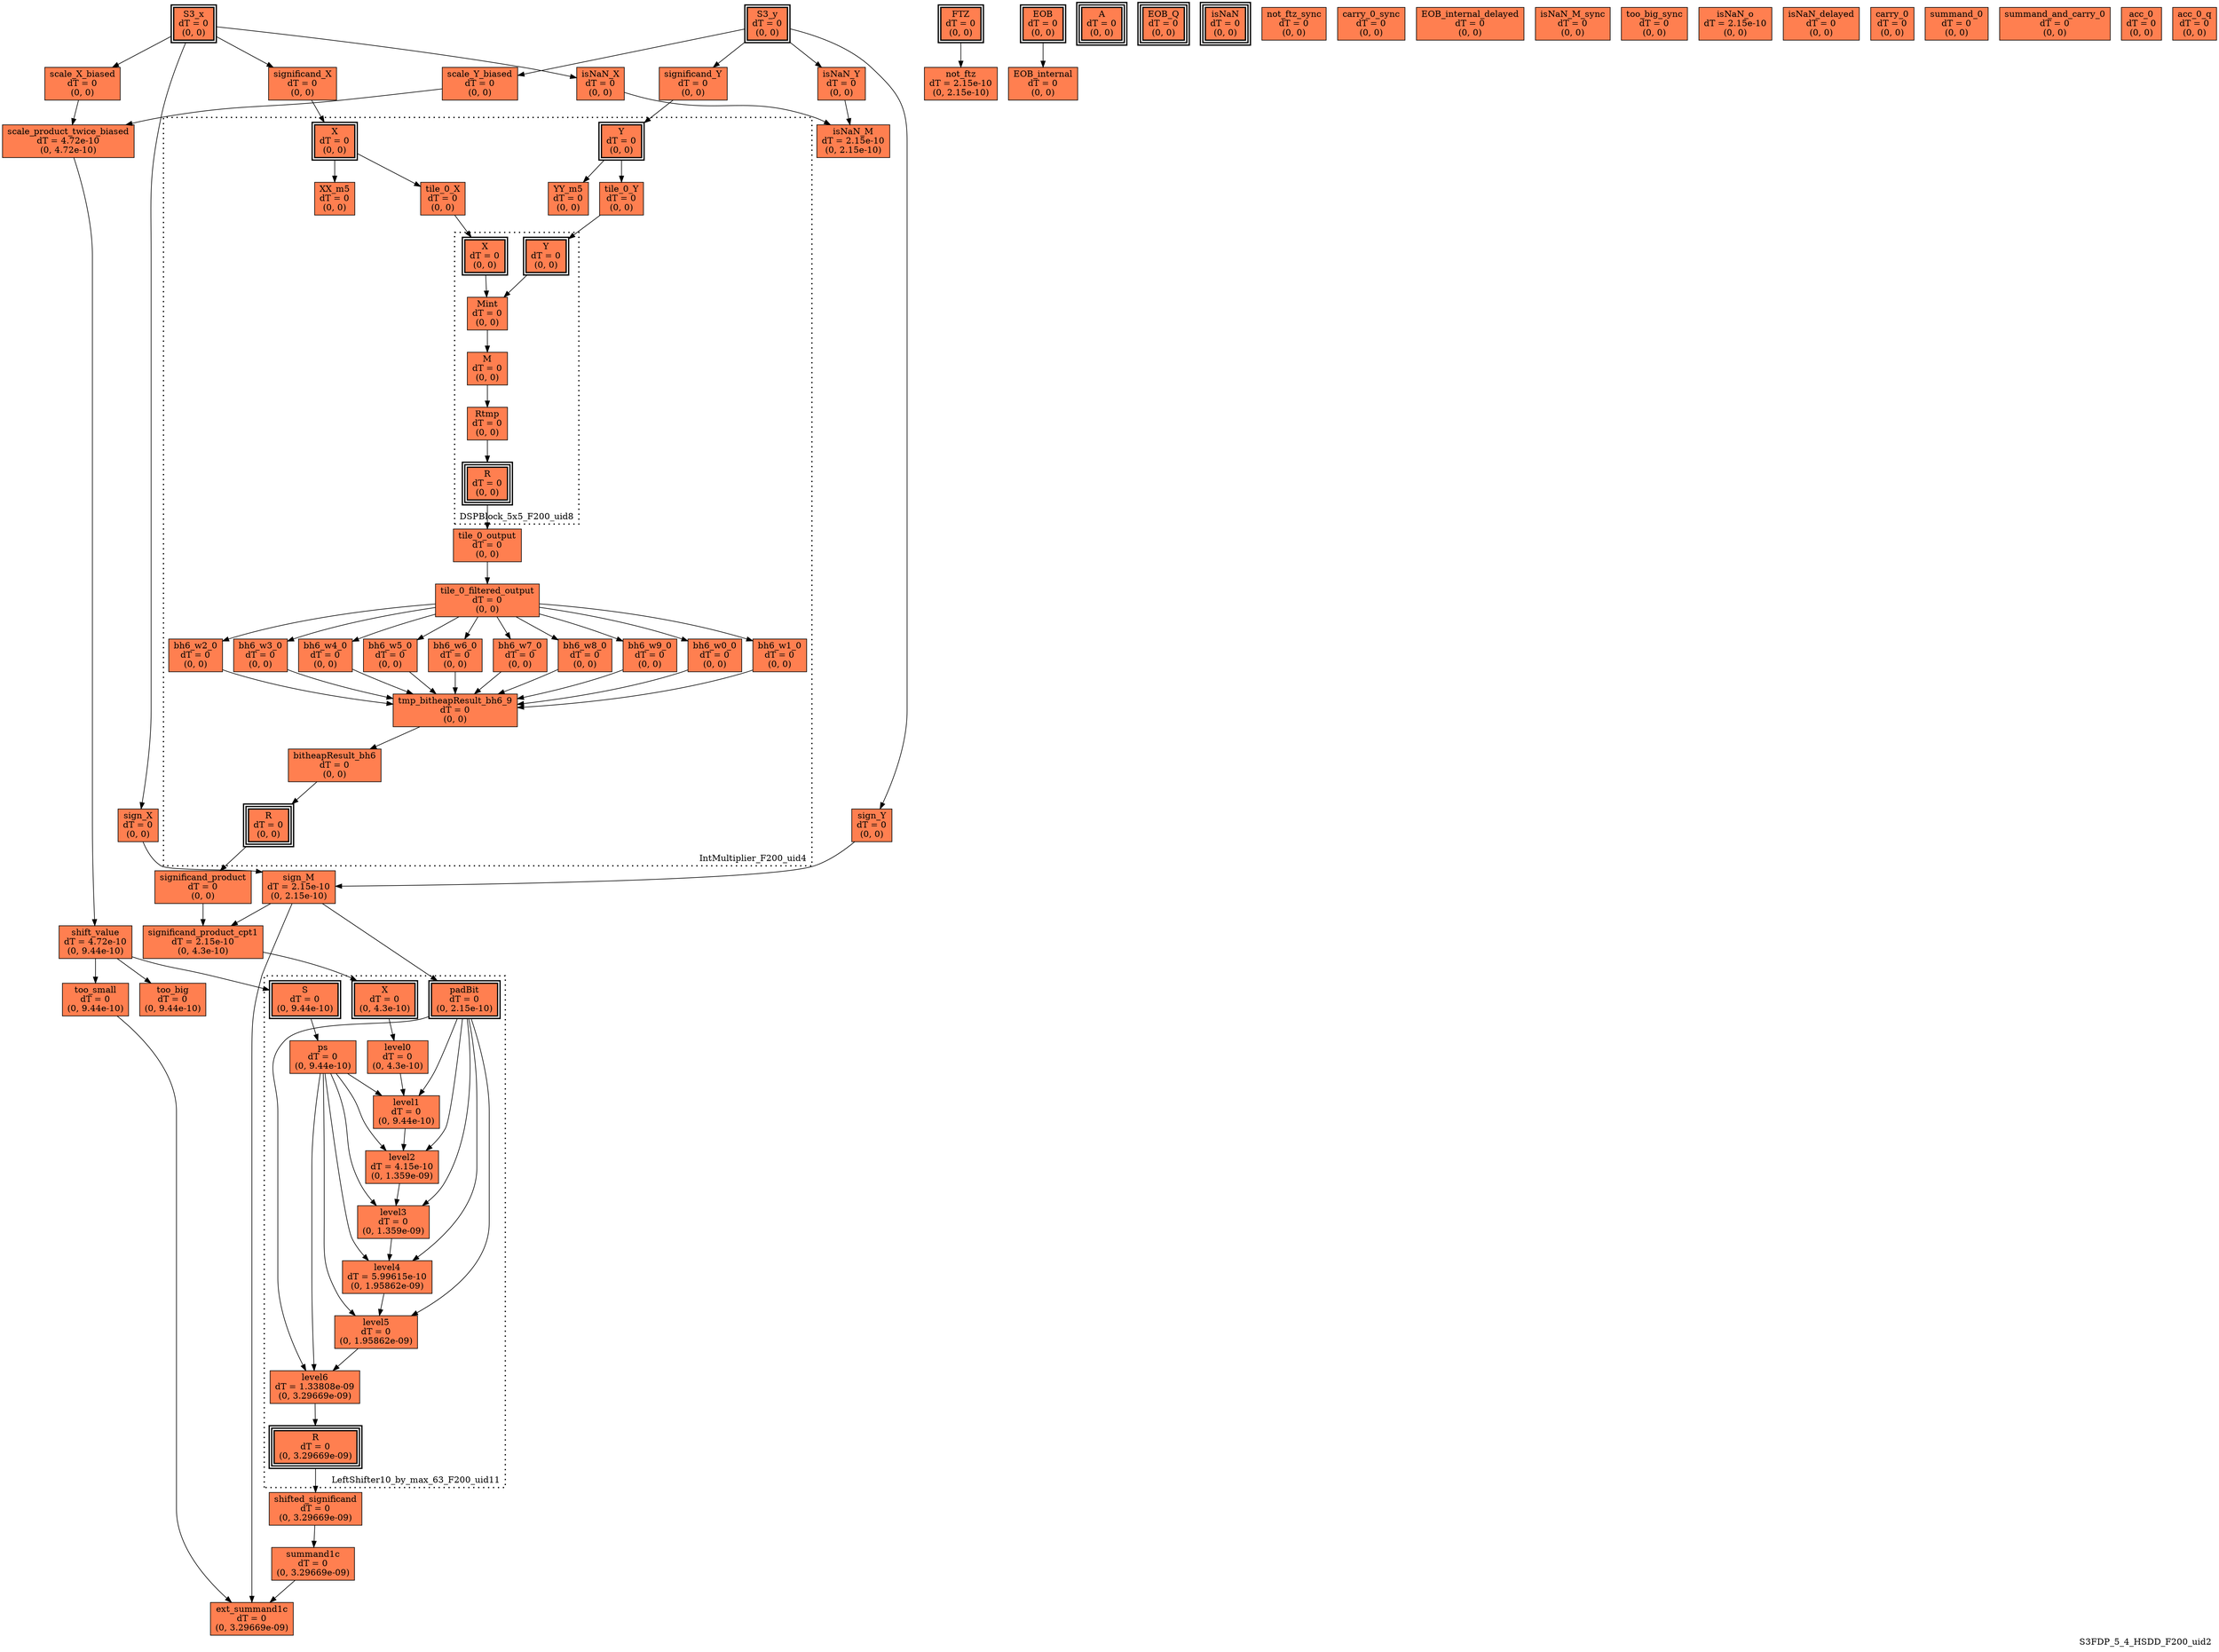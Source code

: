 digraph S3FDP_5_4_HSDD_F200_uid2
{
	//graph drawing options
	label=S3FDP_5_4_HSDD_F200_uid2;
	labelloc=bottom;
	labeljust=right;
	ratio=auto;
	nodesep=0.25;
	ranksep=0.5;

	//input/output signals of operator S3FDP_5_4_HSDD_F200_uid2
	S3_x__S3FDP_5_4_HSDD_F200_uid2 [ label="S3_x\ndT = 0\n(0, 0)", shape=box, color=black, style="bold, filled", fillcolor=coral, peripheries=2 ];
	S3_y__S3FDP_5_4_HSDD_F200_uid2 [ label="S3_y\ndT = 0\n(0, 0)", shape=box, color=black, style="bold, filled", fillcolor=coral, peripheries=2 ];
	FTZ__S3FDP_5_4_HSDD_F200_uid2 [ label="FTZ\ndT = 0\n(0, 0)", shape=box, color=black, style="bold, filled", fillcolor=coral, peripheries=2 ];
	EOB__S3FDP_5_4_HSDD_F200_uid2 [ label="EOB\ndT = 0\n(0, 0)", shape=box, color=black, style="bold, filled", fillcolor=coral, peripheries=2 ];
	A__S3FDP_5_4_HSDD_F200_uid2 [ label="A\ndT = 0\n(0, 0)", shape=box, color=black, style="bold, filled", fillcolor=coral, peripheries=3 ];
	EOB_Q__S3FDP_5_4_HSDD_F200_uid2 [ label="EOB_Q\ndT = 0\n(0, 0)", shape=box, color=black, style="bold, filled", fillcolor=coral, peripheries=3 ];
	isNaN__S3FDP_5_4_HSDD_F200_uid2 [ label="isNaN\ndT = 0\n(0, 0)", shape=box, color=black, style="bold, filled", fillcolor=coral, peripheries=3 ];
	{rank=same S3_x__S3FDP_5_4_HSDD_F200_uid2, S3_y__S3FDP_5_4_HSDD_F200_uid2, FTZ__S3FDP_5_4_HSDD_F200_uid2, EOB__S3FDP_5_4_HSDD_F200_uid2};
	{rank=same A__S3FDP_5_4_HSDD_F200_uid2, EOB_Q__S3FDP_5_4_HSDD_F200_uid2, isNaN__S3FDP_5_4_HSDD_F200_uid2};
	//internal signals of operator S3FDP_5_4_HSDD_F200_uid2
	sign_X__S3FDP_5_4_HSDD_F200_uid2 [ label="sign_X\ndT = 0\n(0, 0)", shape=box, color=black, style=filled, fillcolor=coral, peripheries=1 ];
	sign_Y__S3FDP_5_4_HSDD_F200_uid2 [ label="sign_Y\ndT = 0\n(0, 0)", shape=box, color=black, style=filled, fillcolor=coral, peripheries=1 ];
	sign_M__S3FDP_5_4_HSDD_F200_uid2 [ label="sign_M\ndT = 2.15e-10\n(0, 2.15e-10)", shape=box, color=black, style=filled, fillcolor=coral, peripheries=1 ];
	isNaN_X__S3FDP_5_4_HSDD_F200_uid2 [ label="isNaN_X\ndT = 0\n(0, 0)", shape=box, color=black, style=filled, fillcolor=coral, peripheries=1 ];
	isNaN_Y__S3FDP_5_4_HSDD_F200_uid2 [ label="isNaN_Y\ndT = 0\n(0, 0)", shape=box, color=black, style=filled, fillcolor=coral, peripheries=1 ];
	isNaN_M__S3FDP_5_4_HSDD_F200_uid2 [ label="isNaN_M\ndT = 2.15e-10\n(0, 2.15e-10)", shape=box, color=black, style=filled, fillcolor=coral, peripheries=1 ];
	significand_X__S3FDP_5_4_HSDD_F200_uid2 [ label="significand_X\ndT = 0\n(0, 0)", shape=box, color=black, style=filled, fillcolor=coral, peripheries=1 ];
	significand_Y__S3FDP_5_4_HSDD_F200_uid2 [ label="significand_Y\ndT = 0\n(0, 0)", shape=box, color=black, style=filled, fillcolor=coral, peripheries=1 ];
	significand_product__S3FDP_5_4_HSDD_F200_uid2 [ label="significand_product\ndT = 0\n(0, 0)", shape=box, color=black, style=filled, fillcolor=coral, peripheries=1 ];
	scale_X_biased__S3FDP_5_4_HSDD_F200_uid2 [ label="scale_X_biased\ndT = 0\n(0, 0)", shape=box, color=black, style=filled, fillcolor=coral, peripheries=1 ];
	scale_Y_biased__S3FDP_5_4_HSDD_F200_uid2 [ label="scale_Y_biased\ndT = 0\n(0, 0)", shape=box, color=black, style=filled, fillcolor=coral, peripheries=1 ];
	scale_product_twice_biased__S3FDP_5_4_HSDD_F200_uid2 [ label="scale_product_twice_biased\ndT = 4.72e-10\n(0, 4.72e-10)", shape=box, color=black, style=filled, fillcolor=coral, peripheries=1 ];
	significand_product_cpt1__S3FDP_5_4_HSDD_F200_uid2 [ label="significand_product_cpt1\ndT = 2.15e-10\n(0, 4.3e-10)", shape=box, color=black, style=filled, fillcolor=coral, peripheries=1 ];
	shift_value__S3FDP_5_4_HSDD_F200_uid2 [ label="shift_value\ndT = 4.72e-10\n(0, 9.44e-10)", shape=box, color=black, style=filled, fillcolor=coral, peripheries=1 ];
	shifted_significand__S3FDP_5_4_HSDD_F200_uid2 [ label="shifted_significand\ndT = 0\n(0, 3.29669e-09)", shape=box, color=black, style=filled, fillcolor=coral, peripheries=1 ];
	too_small__S3FDP_5_4_HSDD_F200_uid2 [ label="too_small\ndT = 0\n(0, 9.44e-10)", shape=box, color=black, style=filled, fillcolor=coral, peripheries=1 ];
	too_big__S3FDP_5_4_HSDD_F200_uid2 [ label="too_big\ndT = 0\n(0, 9.44e-10)", shape=box, color=black, style=filled, fillcolor=coral, peripheries=1 ];
	summand1c__S3FDP_5_4_HSDD_F200_uid2 [ label="summand1c\ndT = 0\n(0, 3.29669e-09)", shape=box, color=black, style=filled, fillcolor=coral, peripheries=1 ];
	ext_summand1c__S3FDP_5_4_HSDD_F200_uid2 [ label="ext_summand1c\ndT = 0\n(0, 3.29669e-09)", shape=box, color=black, style=filled, fillcolor=coral, peripheries=1 ];
	not_ftz__S3FDP_5_4_HSDD_F200_uid2 [ label="not_ftz\ndT = 2.15e-10\n(0, 2.15e-10)", shape=box, color=black, style=filled, fillcolor=coral, peripheries=1 ];
	EOB_internal__S3FDP_5_4_HSDD_F200_uid2 [ label="EOB_internal\ndT = 0\n(0, 0)", shape=box, color=black, style=filled, fillcolor=coral, peripheries=1 ];
	not_ftz_sync__S3FDP_5_4_HSDD_F200_uid2 [ label="not_ftz_sync\ndT = 0\n(0, 0)", shape=box, color=black, style=filled, fillcolor=coral, peripheries=1 ];
	carry_0_sync__S3FDP_5_4_HSDD_F200_uid2 [ label="carry_0_sync\ndT = 0\n(0, 0)", shape=box, color=black, style=filled, fillcolor=coral, peripheries=1 ];
	EOB_internal_delayed__S3FDP_5_4_HSDD_F200_uid2 [ label="EOB_internal_delayed\ndT = 0\n(0, 0)", shape=box, color=black, style=filled, fillcolor=coral, peripheries=1 ];
	isNaN_M_sync__S3FDP_5_4_HSDD_F200_uid2 [ label="isNaN_M_sync\ndT = 0\n(0, 0)", shape=box, color=black, style=filled, fillcolor=coral, peripheries=1 ];
	too_big_sync__S3FDP_5_4_HSDD_F200_uid2 [ label="too_big_sync\ndT = 0\n(0, 0)", shape=box, color=black, style=filled, fillcolor=coral, peripheries=1 ];
	isNaN_o__S3FDP_5_4_HSDD_F200_uid2 [ label="isNaN_o\ndT = 2.15e-10\n(0, 0)", shape=box, color=black, style=filled, fillcolor=coral, peripheries=1 ];
	isNaN_delayed__S3FDP_5_4_HSDD_F200_uid2 [ label="isNaN_delayed\ndT = 0\n(0, 0)", shape=box, color=black, style=filled, fillcolor=coral, peripheries=1 ];
	carry_0__S3FDP_5_4_HSDD_F200_uid2 [ label="carry_0\ndT = 0\n(0, 0)", shape=box, color=black, style=filled, fillcolor=coral, peripheries=1 ];
	summand_0__S3FDP_5_4_HSDD_F200_uid2 [ label="summand_0\ndT = 0\n(0, 0)", shape=box, color=black, style=filled, fillcolor=coral, peripheries=1 ];
	summand_and_carry_0__S3FDP_5_4_HSDD_F200_uid2 [ label="summand_and_carry_0\ndT = 0\n(0, 0)", shape=box, color=black, style=filled, fillcolor=coral, peripheries=1 ];
	acc_0__S3FDP_5_4_HSDD_F200_uid2 [ label="acc_0\ndT = 0\n(0, 0)", shape=box, color=black, style=filled, fillcolor=coral, peripheries=1 ];
	acc_0_q__S3FDP_5_4_HSDD_F200_uid2 [ label="acc_0_q\ndT = 0\n(0, 0)", shape=box, color=black, style=filled, fillcolor=coral, peripheries=1 ];

	//subcomponents of operator S3FDP_5_4_HSDD_F200_uid2

	subgraph cluster_IntMultiplier_F200_uid4
	{
		//graph drawing options
		label=IntMultiplier_F200_uid4;
		labelloc=bottom;
		labeljust=right;
		style="bold, dotted";
		ratio=auto;
		nodesep=0.25;
		ranksep=0.5;

		//input/output signals of operator IntMultiplier_F200_uid4
		X__IntMultiplier_F200_uid4 [ label="X\ndT = 0\n(0, 0)", shape=box, color=black, style="bold, filled", fillcolor=coral, peripheries=2 ];
		Y__IntMultiplier_F200_uid4 [ label="Y\ndT = 0\n(0, 0)", shape=box, color=black, style="bold, filled", fillcolor=coral, peripheries=2 ];
		R__IntMultiplier_F200_uid4 [ label="R\ndT = 0\n(0, 0)", shape=box, color=black, style="bold, filled", fillcolor=coral, peripheries=3 ];
		{rank=same X__IntMultiplier_F200_uid4, Y__IntMultiplier_F200_uid4};
		{rank=same R__IntMultiplier_F200_uid4};
		//internal signals of operator IntMultiplier_F200_uid4
		XX_m5__IntMultiplier_F200_uid4 [ label="XX_m5\ndT = 0\n(0, 0)", shape=box, color=black, style=filled, fillcolor=coral, peripheries=1 ];
		YY_m5__IntMultiplier_F200_uid4 [ label="YY_m5\ndT = 0\n(0, 0)", shape=box, color=black, style=filled, fillcolor=coral, peripheries=1 ];
		tile_0_X__IntMultiplier_F200_uid4 [ label="tile_0_X\ndT = 0\n(0, 0)", shape=box, color=black, style=filled, fillcolor=coral, peripheries=1 ];
		tile_0_Y__IntMultiplier_F200_uid4 [ label="tile_0_Y\ndT = 0\n(0, 0)", shape=box, color=black, style=filled, fillcolor=coral, peripheries=1 ];
		tile_0_output__IntMultiplier_F200_uid4 [ label="tile_0_output\ndT = 0\n(0, 0)", shape=box, color=black, style=filled, fillcolor=coral, peripheries=1 ];
		tile_0_filtered_output__IntMultiplier_F200_uid4 [ label="tile_0_filtered_output\ndT = 0\n(0, 0)", shape=box, color=black, style=filled, fillcolor=coral, peripheries=1 ];
		bh6_w0_0__IntMultiplier_F200_uid4 [ label="bh6_w0_0\ndT = 0\n(0, 0)", shape=box, color=black, style=filled, fillcolor=coral, peripheries=1 ];
		bh6_w1_0__IntMultiplier_F200_uid4 [ label="bh6_w1_0\ndT = 0\n(0, 0)", shape=box, color=black, style=filled, fillcolor=coral, peripheries=1 ];
		bh6_w2_0__IntMultiplier_F200_uid4 [ label="bh6_w2_0\ndT = 0\n(0, 0)", shape=box, color=black, style=filled, fillcolor=coral, peripheries=1 ];
		bh6_w3_0__IntMultiplier_F200_uid4 [ label="bh6_w3_0\ndT = 0\n(0, 0)", shape=box, color=black, style=filled, fillcolor=coral, peripheries=1 ];
		bh6_w4_0__IntMultiplier_F200_uid4 [ label="bh6_w4_0\ndT = 0\n(0, 0)", shape=box, color=black, style=filled, fillcolor=coral, peripheries=1 ];
		bh6_w5_0__IntMultiplier_F200_uid4 [ label="bh6_w5_0\ndT = 0\n(0, 0)", shape=box, color=black, style=filled, fillcolor=coral, peripheries=1 ];
		bh6_w6_0__IntMultiplier_F200_uid4 [ label="bh6_w6_0\ndT = 0\n(0, 0)", shape=box, color=black, style=filled, fillcolor=coral, peripheries=1 ];
		bh6_w7_0__IntMultiplier_F200_uid4 [ label="bh6_w7_0\ndT = 0\n(0, 0)", shape=box, color=black, style=filled, fillcolor=coral, peripheries=1 ];
		bh6_w8_0__IntMultiplier_F200_uid4 [ label="bh6_w8_0\ndT = 0\n(0, 0)", shape=box, color=black, style=filled, fillcolor=coral, peripheries=1 ];
		bh6_w9_0__IntMultiplier_F200_uid4 [ label="bh6_w9_0\ndT = 0\n(0, 0)", shape=box, color=black, style=filled, fillcolor=coral, peripheries=1 ];
		tmp_bitheapResult_bh6_9__IntMultiplier_F200_uid4 [ label="tmp_bitheapResult_bh6_9\ndT = 0\n(0, 0)", shape=box, color=black, style=filled, fillcolor=coral, peripheries=1 ];
		bitheapResult_bh6__IntMultiplier_F200_uid4 [ label="bitheapResult_bh6\ndT = 0\n(0, 0)", shape=box, color=black, style=filled, fillcolor=coral, peripheries=1 ];

		//subcomponents of operator IntMultiplier_F200_uid4

		subgraph cluster_DSPBlock_5x5_F200_uid8
		{
			//graph drawing options
			label=DSPBlock_5x5_F200_uid8;
			labelloc=bottom;
			labeljust=right;
			style="bold, dotted";
			ratio=auto;
			nodesep=0.25;
			ranksep=0.5;

			//input/output signals of operator DSPBlock_5x5_F200_uid8
			X__DSPBlock_5x5_F200_uid8 [ label="X\ndT = 0\n(0, 0)", shape=box, color=black, style="bold, filled", fillcolor=coral, peripheries=2 ];
			Y__DSPBlock_5x5_F200_uid8 [ label="Y\ndT = 0\n(0, 0)", shape=box, color=black, style="bold, filled", fillcolor=coral, peripheries=2 ];
			R__DSPBlock_5x5_F200_uid8 [ label="R\ndT = 0\n(0, 0)", shape=box, color=black, style="bold, filled", fillcolor=coral, peripheries=3 ];
			{rank=same X__DSPBlock_5x5_F200_uid8, Y__DSPBlock_5x5_F200_uid8};
			{rank=same R__DSPBlock_5x5_F200_uid8};
			//internal signals of operator DSPBlock_5x5_F200_uid8
			Mint__DSPBlock_5x5_F200_uid8 [ label="Mint\ndT = 0\n(0, 0)", shape=box, color=black, style=filled, fillcolor=coral, peripheries=1 ];
			M__DSPBlock_5x5_F200_uid8 [ label="M\ndT = 0\n(0, 0)", shape=box, color=black, style=filled, fillcolor=coral, peripheries=1 ];
			Rtmp__DSPBlock_5x5_F200_uid8 [ label="Rtmp\ndT = 0\n(0, 0)", shape=box, color=black, style=filled, fillcolor=coral, peripheries=1 ];

			//subcomponents of operator DSPBlock_5x5_F200_uid8

			//input and internal signal connections of operator DSPBlock_5x5_F200_uid8
			X__DSPBlock_5x5_F200_uid8 -> Mint__DSPBlock_5x5_F200_uid8 [ arrowhead=normal, arrowsize=1.0, arrowtail=normal, color=black, dir=forward  ];
			Y__DSPBlock_5x5_F200_uid8 -> Mint__DSPBlock_5x5_F200_uid8 [ arrowhead=normal, arrowsize=1.0, arrowtail=normal, color=black, dir=forward  ];
			Mint__DSPBlock_5x5_F200_uid8 -> M__DSPBlock_5x5_F200_uid8 [ arrowhead=normal, arrowsize=1.0, arrowtail=normal, color=black, dir=forward  ];
			M__DSPBlock_5x5_F200_uid8 -> Rtmp__DSPBlock_5x5_F200_uid8 [ arrowhead=normal, arrowsize=1.0, arrowtail=normal, color=black, dir=forward  ];
			Rtmp__DSPBlock_5x5_F200_uid8 -> R__DSPBlock_5x5_F200_uid8 [ arrowhead=normal, arrowsize=1.0, arrowtail=normal, color=black, dir=forward  ];
		}

			//output signal connections of operator DSPBlock_5x5_F200_uid8
			R__DSPBlock_5x5_F200_uid8 -> tile_0_output__IntMultiplier_F200_uid4 [ arrowhead=normal, arrowsize=1.0, arrowtail=normal, color=black, dir=forward  ];

		//input and internal signal connections of operator IntMultiplier_F200_uid4
		X__IntMultiplier_F200_uid4 -> XX_m5__IntMultiplier_F200_uid4 [ arrowhead=normal, arrowsize=1.0, arrowtail=normal, color=black, dir=forward  ];
		X__IntMultiplier_F200_uid4 -> tile_0_X__IntMultiplier_F200_uid4 [ arrowhead=normal, arrowsize=1.0, arrowtail=normal, color=black, dir=forward  ];
		Y__IntMultiplier_F200_uid4 -> YY_m5__IntMultiplier_F200_uid4 [ arrowhead=normal, arrowsize=1.0, arrowtail=normal, color=black, dir=forward  ];
		Y__IntMultiplier_F200_uid4 -> tile_0_Y__IntMultiplier_F200_uid4 [ arrowhead=normal, arrowsize=1.0, arrowtail=normal, color=black, dir=forward  ];
		tile_0_X__IntMultiplier_F200_uid4 -> X__DSPBlock_5x5_F200_uid8 [ arrowhead=normal, arrowsize=1.0, arrowtail=normal, color=black, dir=forward  ];
		tile_0_Y__IntMultiplier_F200_uid4 -> Y__DSPBlock_5x5_F200_uid8 [ arrowhead=normal, arrowsize=1.0, arrowtail=normal, color=black, dir=forward  ];
		tile_0_output__IntMultiplier_F200_uid4 -> tile_0_filtered_output__IntMultiplier_F200_uid4 [ arrowhead=normal, arrowsize=1.0, arrowtail=normal, color=black, dir=forward  ];
		tile_0_filtered_output__IntMultiplier_F200_uid4 -> bh6_w0_0__IntMultiplier_F200_uid4 [ arrowhead=normal, arrowsize=1.0, arrowtail=normal, color=black, dir=forward  ];
		tile_0_filtered_output__IntMultiplier_F200_uid4 -> bh6_w1_0__IntMultiplier_F200_uid4 [ arrowhead=normal, arrowsize=1.0, arrowtail=normal, color=black, dir=forward  ];
		tile_0_filtered_output__IntMultiplier_F200_uid4 -> bh6_w2_0__IntMultiplier_F200_uid4 [ arrowhead=normal, arrowsize=1.0, arrowtail=normal, color=black, dir=forward  ];
		tile_0_filtered_output__IntMultiplier_F200_uid4 -> bh6_w3_0__IntMultiplier_F200_uid4 [ arrowhead=normal, arrowsize=1.0, arrowtail=normal, color=black, dir=forward  ];
		tile_0_filtered_output__IntMultiplier_F200_uid4 -> bh6_w4_0__IntMultiplier_F200_uid4 [ arrowhead=normal, arrowsize=1.0, arrowtail=normal, color=black, dir=forward  ];
		tile_0_filtered_output__IntMultiplier_F200_uid4 -> bh6_w5_0__IntMultiplier_F200_uid4 [ arrowhead=normal, arrowsize=1.0, arrowtail=normal, color=black, dir=forward  ];
		tile_0_filtered_output__IntMultiplier_F200_uid4 -> bh6_w6_0__IntMultiplier_F200_uid4 [ arrowhead=normal, arrowsize=1.0, arrowtail=normal, color=black, dir=forward  ];
		tile_0_filtered_output__IntMultiplier_F200_uid4 -> bh6_w7_0__IntMultiplier_F200_uid4 [ arrowhead=normal, arrowsize=1.0, arrowtail=normal, color=black, dir=forward  ];
		tile_0_filtered_output__IntMultiplier_F200_uid4 -> bh6_w8_0__IntMultiplier_F200_uid4 [ arrowhead=normal, arrowsize=1.0, arrowtail=normal, color=black, dir=forward  ];
		tile_0_filtered_output__IntMultiplier_F200_uid4 -> bh6_w9_0__IntMultiplier_F200_uid4 [ arrowhead=normal, arrowsize=1.0, arrowtail=normal, color=black, dir=forward  ];
		bh6_w0_0__IntMultiplier_F200_uid4 -> tmp_bitheapResult_bh6_9__IntMultiplier_F200_uid4 [ arrowhead=normal, arrowsize=1.0, arrowtail=normal, color=black, dir=forward  ];
		bh6_w1_0__IntMultiplier_F200_uid4 -> tmp_bitheapResult_bh6_9__IntMultiplier_F200_uid4 [ arrowhead=normal, arrowsize=1.0, arrowtail=normal, color=black, dir=forward  ];
		bh6_w2_0__IntMultiplier_F200_uid4 -> tmp_bitheapResult_bh6_9__IntMultiplier_F200_uid4 [ arrowhead=normal, arrowsize=1.0, arrowtail=normal, color=black, dir=forward  ];
		bh6_w3_0__IntMultiplier_F200_uid4 -> tmp_bitheapResult_bh6_9__IntMultiplier_F200_uid4 [ arrowhead=normal, arrowsize=1.0, arrowtail=normal, color=black, dir=forward  ];
		bh6_w4_0__IntMultiplier_F200_uid4 -> tmp_bitheapResult_bh6_9__IntMultiplier_F200_uid4 [ arrowhead=normal, arrowsize=1.0, arrowtail=normal, color=black, dir=forward  ];
		bh6_w5_0__IntMultiplier_F200_uid4 -> tmp_bitheapResult_bh6_9__IntMultiplier_F200_uid4 [ arrowhead=normal, arrowsize=1.0, arrowtail=normal, color=black, dir=forward  ];
		bh6_w6_0__IntMultiplier_F200_uid4 -> tmp_bitheapResult_bh6_9__IntMultiplier_F200_uid4 [ arrowhead=normal, arrowsize=1.0, arrowtail=normal, color=black, dir=forward  ];
		bh6_w7_0__IntMultiplier_F200_uid4 -> tmp_bitheapResult_bh6_9__IntMultiplier_F200_uid4 [ arrowhead=normal, arrowsize=1.0, arrowtail=normal, color=black, dir=forward  ];
		bh6_w8_0__IntMultiplier_F200_uid4 -> tmp_bitheapResult_bh6_9__IntMultiplier_F200_uid4 [ arrowhead=normal, arrowsize=1.0, arrowtail=normal, color=black, dir=forward  ];
		bh6_w9_0__IntMultiplier_F200_uid4 -> tmp_bitheapResult_bh6_9__IntMultiplier_F200_uid4 [ arrowhead=normal, arrowsize=1.0, arrowtail=normal, color=black, dir=forward  ];
		tmp_bitheapResult_bh6_9__IntMultiplier_F200_uid4 -> bitheapResult_bh6__IntMultiplier_F200_uid4 [ arrowhead=normal, arrowsize=1.0, arrowtail=normal, color=black, dir=forward  ];
		bitheapResult_bh6__IntMultiplier_F200_uid4 -> R__IntMultiplier_F200_uid4 [ arrowhead=normal, arrowsize=1.0, arrowtail=normal, color=black, dir=forward  ];
	}

		//output signal connections of operator IntMultiplier_F200_uid4
		R__IntMultiplier_F200_uid4 -> significand_product__S3FDP_5_4_HSDD_F200_uid2 [ arrowhead=normal, arrowsize=1.0, arrowtail=normal, color=black, dir=forward  ];

	subgraph cluster_LeftShifter10_by_max_63_F200_uid11
	{
		//graph drawing options
		label=LeftShifter10_by_max_63_F200_uid11;
		labelloc=bottom;
		labeljust=right;
		style="bold, dotted";
		ratio=auto;
		nodesep=0.25;
		ranksep=0.5;

		//input/output signals of operator LeftShifter10_by_max_63_F200_uid11
		X__LeftShifter10_by_max_63_F200_uid11 [ label="X\ndT = 0\n(0, 4.3e-10)", shape=box, color=black, style="bold, filled", fillcolor=coral, peripheries=2 ];
		S__LeftShifter10_by_max_63_F200_uid11 [ label="S\ndT = 0\n(0, 9.44e-10)", shape=box, color=black, style="bold, filled", fillcolor=coral, peripheries=2 ];
		padBit__LeftShifter10_by_max_63_F200_uid11 [ label="padBit\ndT = 0\n(0, 2.15e-10)", shape=box, color=black, style="bold, filled", fillcolor=coral, peripheries=2 ];
		R__LeftShifter10_by_max_63_F200_uid11 [ label="R\ndT = 0\n(0, 3.29669e-09)", shape=box, color=black, style="bold, filled", fillcolor=coral, peripheries=3 ];
		{rank=same X__LeftShifter10_by_max_63_F200_uid11, S__LeftShifter10_by_max_63_F200_uid11, padBit__LeftShifter10_by_max_63_F200_uid11};
		{rank=same R__LeftShifter10_by_max_63_F200_uid11};
		//internal signals of operator LeftShifter10_by_max_63_F200_uid11
		ps__LeftShifter10_by_max_63_F200_uid11 [ label="ps\ndT = 0\n(0, 9.44e-10)", shape=box, color=black, style=filled, fillcolor=coral, peripheries=1 ];
		level0__LeftShifter10_by_max_63_F200_uid11 [ label="level0\ndT = 0\n(0, 4.3e-10)", shape=box, color=black, style=filled, fillcolor=coral, peripheries=1 ];
		level1__LeftShifter10_by_max_63_F200_uid11 [ label="level1\ndT = 0\n(0, 9.44e-10)", shape=box, color=black, style=filled, fillcolor=coral, peripheries=1 ];
		level2__LeftShifter10_by_max_63_F200_uid11 [ label="level2\ndT = 4.15e-10\n(0, 1.359e-09)", shape=box, color=black, style=filled, fillcolor=coral, peripheries=1 ];
		level3__LeftShifter10_by_max_63_F200_uid11 [ label="level3\ndT = 0\n(0, 1.359e-09)", shape=box, color=black, style=filled, fillcolor=coral, peripheries=1 ];
		level4__LeftShifter10_by_max_63_F200_uid11 [ label="level4\ndT = 5.99615e-10\n(0, 1.95862e-09)", shape=box, color=black, style=filled, fillcolor=coral, peripheries=1 ];
		level5__LeftShifter10_by_max_63_F200_uid11 [ label="level5\ndT = 0\n(0, 1.95862e-09)", shape=box, color=black, style=filled, fillcolor=coral, peripheries=1 ];
		level6__LeftShifter10_by_max_63_F200_uid11 [ label="level6\ndT = 1.33808e-09\n(0, 3.29669e-09)", shape=box, color=black, style=filled, fillcolor=coral, peripheries=1 ];

		//subcomponents of operator LeftShifter10_by_max_63_F200_uid11

		//input and internal signal connections of operator LeftShifter10_by_max_63_F200_uid11
		X__LeftShifter10_by_max_63_F200_uid11 -> level0__LeftShifter10_by_max_63_F200_uid11 [ arrowhead=normal, arrowsize=1.0, arrowtail=normal, color=black, dir=forward  ];
		S__LeftShifter10_by_max_63_F200_uid11 -> ps__LeftShifter10_by_max_63_F200_uid11 [ arrowhead=normal, arrowsize=1.0, arrowtail=normal, color=black, dir=forward  ];
		padBit__LeftShifter10_by_max_63_F200_uid11 -> level1__LeftShifter10_by_max_63_F200_uid11 [ arrowhead=normal, arrowsize=1.0, arrowtail=normal, color=black, dir=forward  ];
		padBit__LeftShifter10_by_max_63_F200_uid11 -> level2__LeftShifter10_by_max_63_F200_uid11 [ arrowhead=normal, arrowsize=1.0, arrowtail=normal, color=black, dir=forward  ];
		padBit__LeftShifter10_by_max_63_F200_uid11 -> level3__LeftShifter10_by_max_63_F200_uid11 [ arrowhead=normal, arrowsize=1.0, arrowtail=normal, color=black, dir=forward  ];
		padBit__LeftShifter10_by_max_63_F200_uid11 -> level4__LeftShifter10_by_max_63_F200_uid11 [ arrowhead=normal, arrowsize=1.0, arrowtail=normal, color=black, dir=forward  ];
		padBit__LeftShifter10_by_max_63_F200_uid11 -> level5__LeftShifter10_by_max_63_F200_uid11 [ arrowhead=normal, arrowsize=1.0, arrowtail=normal, color=black, dir=forward  ];
		padBit__LeftShifter10_by_max_63_F200_uid11 -> level6__LeftShifter10_by_max_63_F200_uid11 [ arrowhead=normal, arrowsize=1.0, arrowtail=normal, color=black, dir=forward  ];
		ps__LeftShifter10_by_max_63_F200_uid11 -> level1__LeftShifter10_by_max_63_F200_uid11 [ arrowhead=normal, arrowsize=1.0, arrowtail=normal, color=black, dir=forward  ];
		ps__LeftShifter10_by_max_63_F200_uid11 -> level2__LeftShifter10_by_max_63_F200_uid11 [ arrowhead=normal, arrowsize=1.0, arrowtail=normal, color=black, dir=forward  ];
		ps__LeftShifter10_by_max_63_F200_uid11 -> level3__LeftShifter10_by_max_63_F200_uid11 [ arrowhead=normal, arrowsize=1.0, arrowtail=normal, color=black, dir=forward  ];
		ps__LeftShifter10_by_max_63_F200_uid11 -> level4__LeftShifter10_by_max_63_F200_uid11 [ arrowhead=normal, arrowsize=1.0, arrowtail=normal, color=black, dir=forward  ];
		ps__LeftShifter10_by_max_63_F200_uid11 -> level5__LeftShifter10_by_max_63_F200_uid11 [ arrowhead=normal, arrowsize=1.0, arrowtail=normal, color=black, dir=forward  ];
		ps__LeftShifter10_by_max_63_F200_uid11 -> level6__LeftShifter10_by_max_63_F200_uid11 [ arrowhead=normal, arrowsize=1.0, arrowtail=normal, color=black, dir=forward  ];
		level0__LeftShifter10_by_max_63_F200_uid11 -> level1__LeftShifter10_by_max_63_F200_uid11 [ arrowhead=normal, arrowsize=1.0, arrowtail=normal, color=black, dir=forward  ];
		level1__LeftShifter10_by_max_63_F200_uid11 -> level2__LeftShifter10_by_max_63_F200_uid11 [ arrowhead=normal, arrowsize=1.0, arrowtail=normal, color=black, dir=forward  ];
		level2__LeftShifter10_by_max_63_F200_uid11 -> level3__LeftShifter10_by_max_63_F200_uid11 [ arrowhead=normal, arrowsize=1.0, arrowtail=normal, color=black, dir=forward  ];
		level3__LeftShifter10_by_max_63_F200_uid11 -> level4__LeftShifter10_by_max_63_F200_uid11 [ arrowhead=normal, arrowsize=1.0, arrowtail=normal, color=black, dir=forward  ];
		level4__LeftShifter10_by_max_63_F200_uid11 -> level5__LeftShifter10_by_max_63_F200_uid11 [ arrowhead=normal, arrowsize=1.0, arrowtail=normal, color=black, dir=forward  ];
		level5__LeftShifter10_by_max_63_F200_uid11 -> level6__LeftShifter10_by_max_63_F200_uid11 [ arrowhead=normal, arrowsize=1.0, arrowtail=normal, color=black, dir=forward  ];
		level6__LeftShifter10_by_max_63_F200_uid11 -> R__LeftShifter10_by_max_63_F200_uid11 [ arrowhead=normal, arrowsize=1.0, arrowtail=normal, color=black, dir=forward  ];
	}

		//output signal connections of operator LeftShifter10_by_max_63_F200_uid11
		R__LeftShifter10_by_max_63_F200_uid11 -> shifted_significand__S3FDP_5_4_HSDD_F200_uid2 [ arrowhead=normal, arrowsize=1.0, arrowtail=normal, color=black, dir=forward  ];

	//input and internal signal connections of operator S3FDP_5_4_HSDD_F200_uid2
	S3_x__S3FDP_5_4_HSDD_F200_uid2 -> sign_X__S3FDP_5_4_HSDD_F200_uid2 [ arrowhead=normal, arrowsize=1.0, arrowtail=normal, color=black, dir=forward  ];
	S3_x__S3FDP_5_4_HSDD_F200_uid2 -> isNaN_X__S3FDP_5_4_HSDD_F200_uid2 [ arrowhead=normal, arrowsize=1.0, arrowtail=normal, color=black, dir=forward  ];
	S3_x__S3FDP_5_4_HSDD_F200_uid2 -> significand_X__S3FDP_5_4_HSDD_F200_uid2 [ arrowhead=normal, arrowsize=1.0, arrowtail=normal, color=black, dir=forward  ];
	S3_x__S3FDP_5_4_HSDD_F200_uid2 -> scale_X_biased__S3FDP_5_4_HSDD_F200_uid2 [ arrowhead=normal, arrowsize=1.0, arrowtail=normal, color=black, dir=forward  ];
	S3_y__S3FDP_5_4_HSDD_F200_uid2 -> sign_Y__S3FDP_5_4_HSDD_F200_uid2 [ arrowhead=normal, arrowsize=1.0, arrowtail=normal, color=black, dir=forward  ];
	S3_y__S3FDP_5_4_HSDD_F200_uid2 -> isNaN_Y__S3FDP_5_4_HSDD_F200_uid2 [ arrowhead=normal, arrowsize=1.0, arrowtail=normal, color=black, dir=forward  ];
	S3_y__S3FDP_5_4_HSDD_F200_uid2 -> significand_Y__S3FDP_5_4_HSDD_F200_uid2 [ arrowhead=normal, arrowsize=1.0, arrowtail=normal, color=black, dir=forward  ];
	S3_y__S3FDP_5_4_HSDD_F200_uid2 -> scale_Y_biased__S3FDP_5_4_HSDD_F200_uid2 [ arrowhead=normal, arrowsize=1.0, arrowtail=normal, color=black, dir=forward  ];
	FTZ__S3FDP_5_4_HSDD_F200_uid2 -> not_ftz__S3FDP_5_4_HSDD_F200_uid2 [ arrowhead=normal, arrowsize=1.0, arrowtail=normal, color=black, dir=forward  ];
	EOB__S3FDP_5_4_HSDD_F200_uid2 -> EOB_internal__S3FDP_5_4_HSDD_F200_uid2 [ arrowhead=normal, arrowsize=1.0, arrowtail=normal, color=black, dir=forward  ];
	sign_X__S3FDP_5_4_HSDD_F200_uid2 -> sign_M__S3FDP_5_4_HSDD_F200_uid2 [ arrowhead=normal, arrowsize=1.0, arrowtail=normal, color=black, dir=forward  ];
	sign_Y__S3FDP_5_4_HSDD_F200_uid2 -> sign_M__S3FDP_5_4_HSDD_F200_uid2 [ arrowhead=normal, arrowsize=1.0, arrowtail=normal, color=black, dir=forward  ];
	sign_M__S3FDP_5_4_HSDD_F200_uid2 -> significand_product_cpt1__S3FDP_5_4_HSDD_F200_uid2 [ arrowhead=normal, arrowsize=1.0, arrowtail=normal, color=black, dir=forward  ];
	sign_M__S3FDP_5_4_HSDD_F200_uid2 -> padBit__LeftShifter10_by_max_63_F200_uid11 [ arrowhead=normal, arrowsize=1.0, arrowtail=normal, color=black, dir=forward  ];
	sign_M__S3FDP_5_4_HSDD_F200_uid2 -> ext_summand1c__S3FDP_5_4_HSDD_F200_uid2 [ arrowhead=normal, arrowsize=1.0, arrowtail=normal, color=black, dir=forward  ];
	isNaN_X__S3FDP_5_4_HSDD_F200_uid2 -> isNaN_M__S3FDP_5_4_HSDD_F200_uid2 [ arrowhead=normal, arrowsize=1.0, arrowtail=normal, color=black, dir=forward  ];
	isNaN_Y__S3FDP_5_4_HSDD_F200_uid2 -> isNaN_M__S3FDP_5_4_HSDD_F200_uid2 [ arrowhead=normal, arrowsize=1.0, arrowtail=normal, color=black, dir=forward  ];
	significand_X__S3FDP_5_4_HSDD_F200_uid2 -> X__IntMultiplier_F200_uid4 [ arrowhead=normal, arrowsize=1.0, arrowtail=normal, color=black, dir=forward  ];
	significand_Y__S3FDP_5_4_HSDD_F200_uid2 -> Y__IntMultiplier_F200_uid4 [ arrowhead=normal, arrowsize=1.0, arrowtail=normal, color=black, dir=forward  ];
	significand_product__S3FDP_5_4_HSDD_F200_uid2 -> significand_product_cpt1__S3FDP_5_4_HSDD_F200_uid2 [ arrowhead=normal, arrowsize=1.0, arrowtail=normal, color=black, dir=forward  ];
	scale_X_biased__S3FDP_5_4_HSDD_F200_uid2 -> scale_product_twice_biased__S3FDP_5_4_HSDD_F200_uid2 [ arrowhead=normal, arrowsize=1.0, arrowtail=normal, color=black, dir=forward  ];
	scale_Y_biased__S3FDP_5_4_HSDD_F200_uid2 -> scale_product_twice_biased__S3FDP_5_4_HSDD_F200_uid2 [ arrowhead=normal, arrowsize=1.0, arrowtail=normal, color=black, dir=forward  ];
	scale_product_twice_biased__S3FDP_5_4_HSDD_F200_uid2 -> shift_value__S3FDP_5_4_HSDD_F200_uid2 [ arrowhead=normal, arrowsize=1.0, arrowtail=normal, color=black, dir=forward  ];
	significand_product_cpt1__S3FDP_5_4_HSDD_F200_uid2 -> X__LeftShifter10_by_max_63_F200_uid11 [ arrowhead=normal, arrowsize=1.0, arrowtail=normal, color=black, dir=forward  ];
	shift_value__S3FDP_5_4_HSDD_F200_uid2 -> S__LeftShifter10_by_max_63_F200_uid11 [ arrowhead=normal, arrowsize=1.0, arrowtail=normal, color=black, dir=forward  ];
	shift_value__S3FDP_5_4_HSDD_F200_uid2 -> too_small__S3FDP_5_4_HSDD_F200_uid2 [ arrowhead=normal, arrowsize=1.0, arrowtail=normal, color=black, dir=forward  ];
	shift_value__S3FDP_5_4_HSDD_F200_uid2 -> too_big__S3FDP_5_4_HSDD_F200_uid2 [ arrowhead=normal, arrowsize=1.0, arrowtail=normal, color=black, dir=forward  ];
	shifted_significand__S3FDP_5_4_HSDD_F200_uid2 -> summand1c__S3FDP_5_4_HSDD_F200_uid2 [ arrowhead=normal, arrowsize=1.0, arrowtail=normal, color=black, dir=forward  ];
	too_small__S3FDP_5_4_HSDD_F200_uid2 -> ext_summand1c__S3FDP_5_4_HSDD_F200_uid2 [ arrowhead=normal, arrowsize=1.0, arrowtail=normal, color=black, dir=forward  ];
	summand1c__S3FDP_5_4_HSDD_F200_uid2 -> ext_summand1c__S3FDP_5_4_HSDD_F200_uid2 [ arrowhead=normal, arrowsize=1.0, arrowtail=normal, color=black, dir=forward  ];
}


